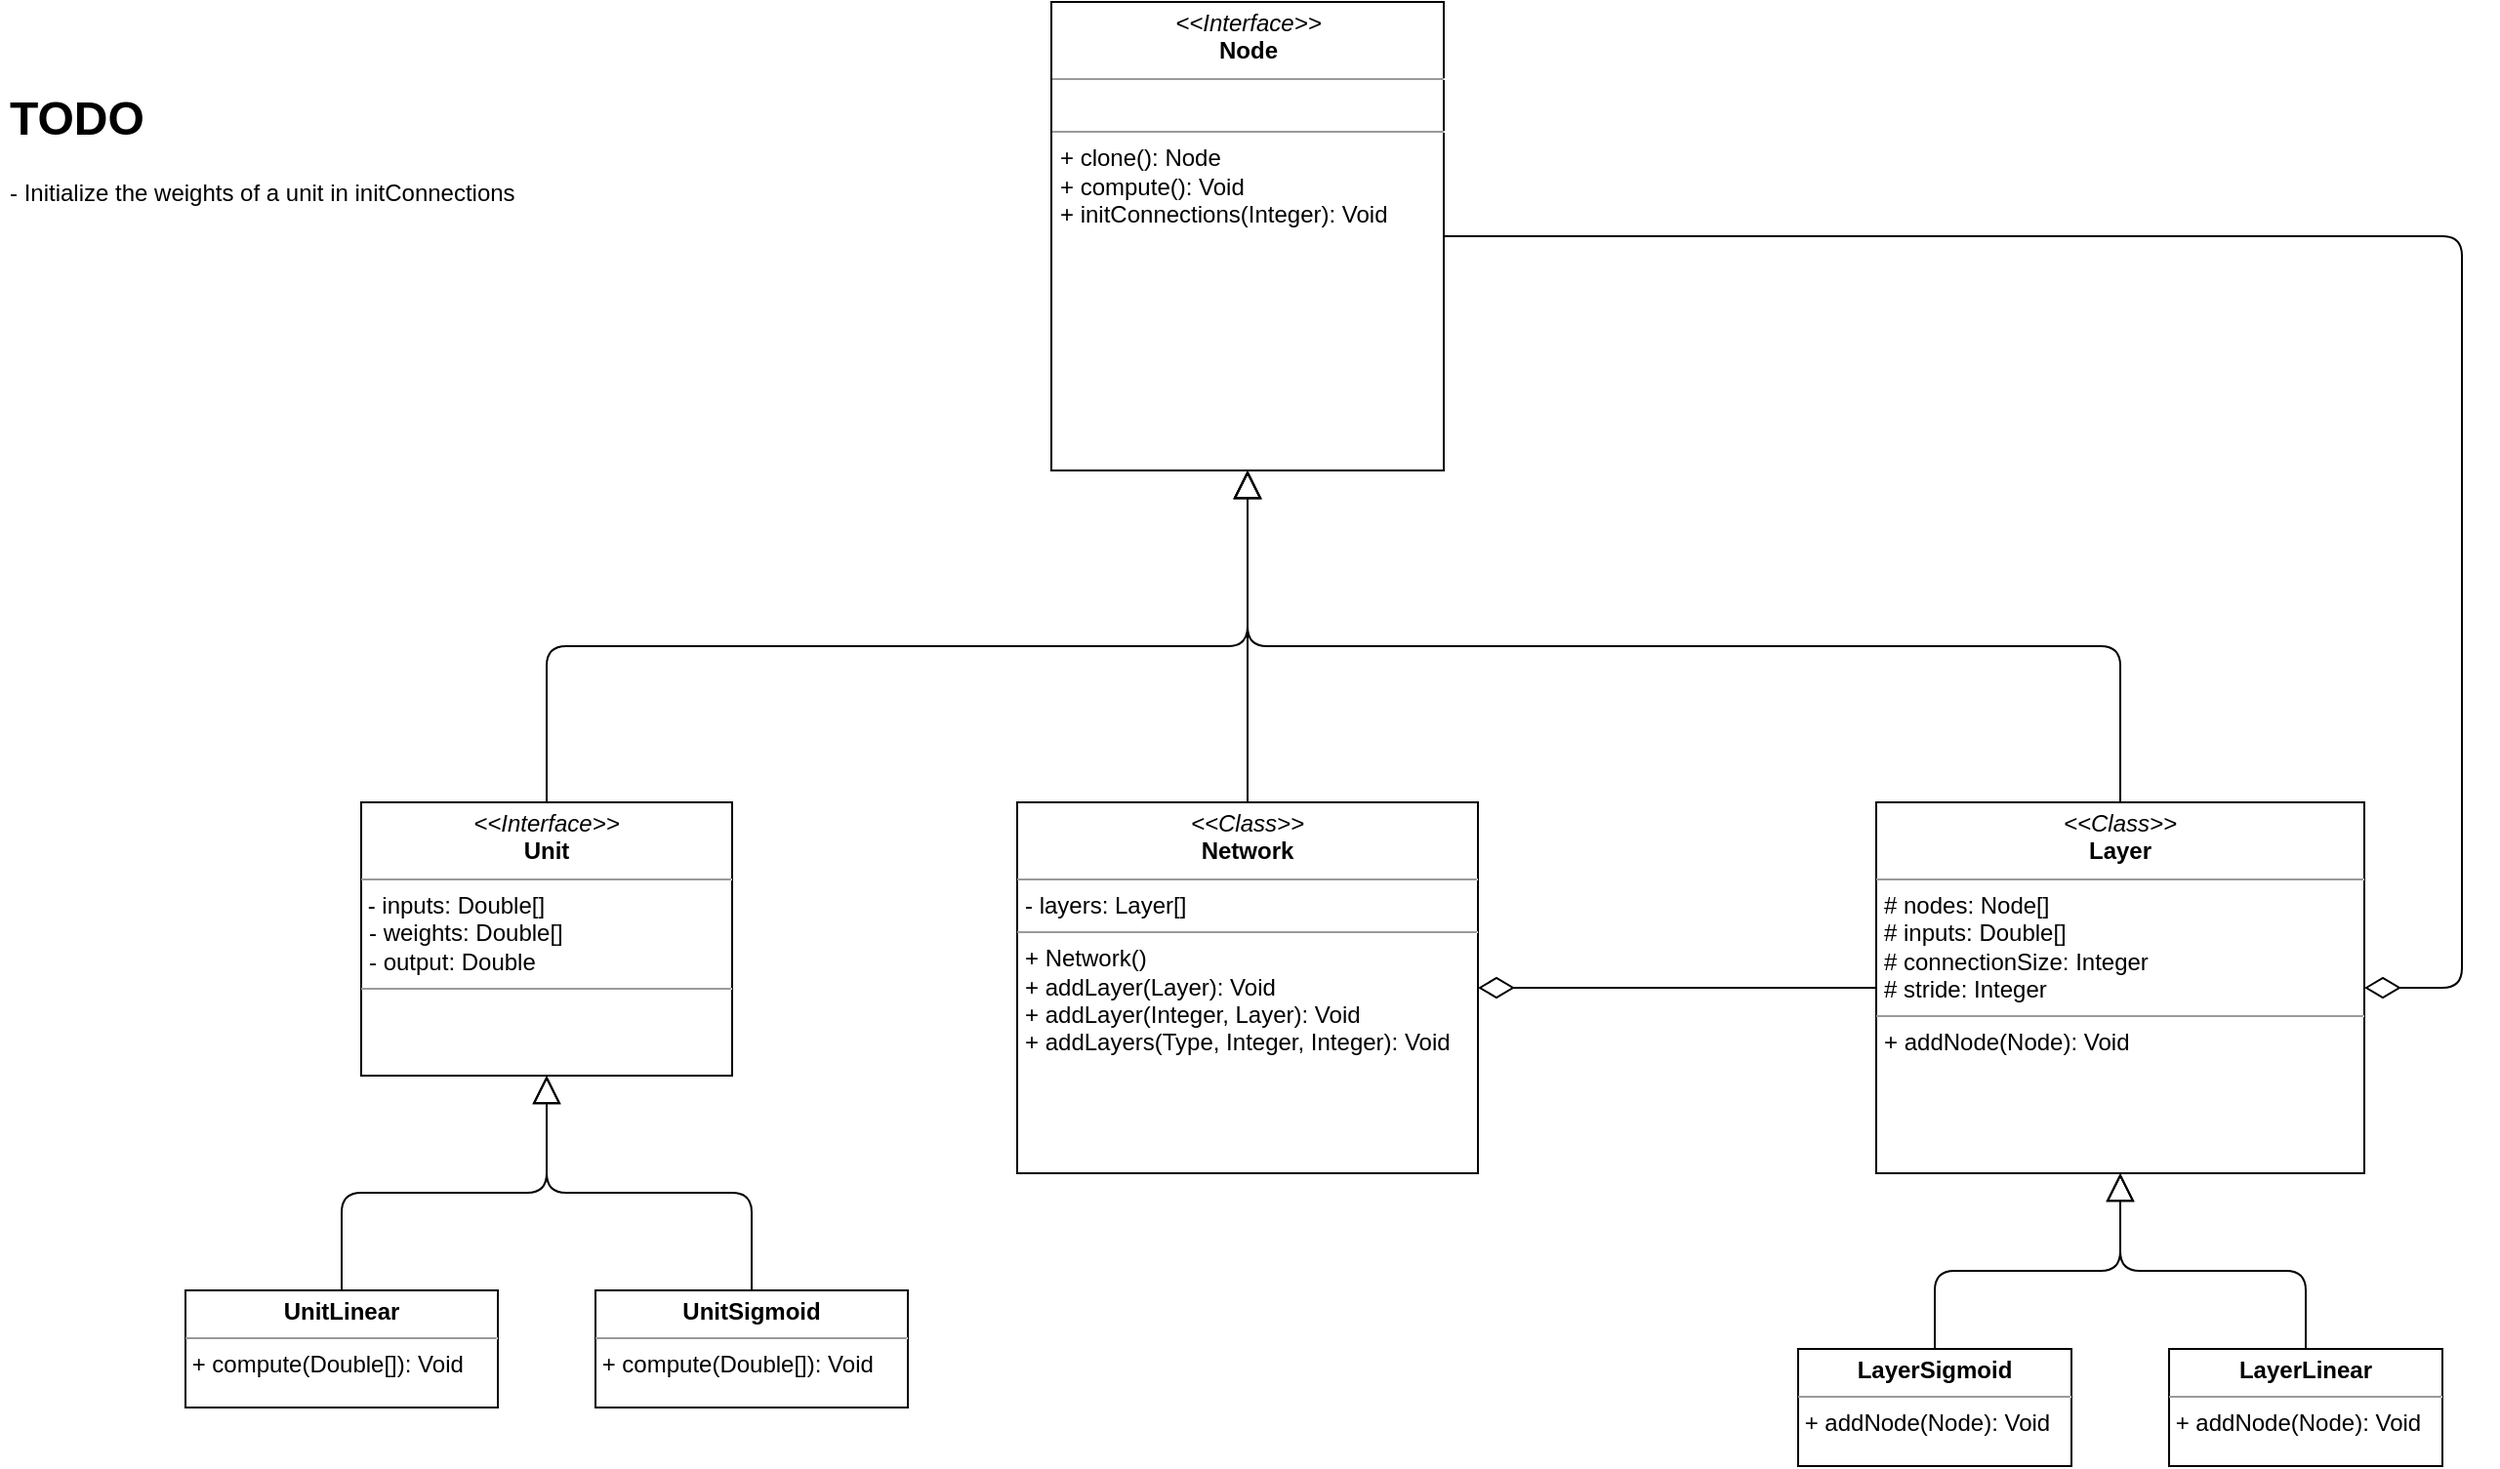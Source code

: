 <mxfile version="21.3.7" type="github">
  <diagram name="Page-1" id="uNkKCIiASawPgkYVZlbz">
    <mxGraphModel dx="1877" dy="1742" grid="1" gridSize="10" guides="1" tooltips="1" connect="1" arrows="1" fold="1" page="1" pageScale="1" pageWidth="827" pageHeight="1169" math="0" shadow="0">
      <root>
        <mxCell id="0" />
        <mxCell id="1" parent="0" />
        <mxCell id="o9NzXwWwgQ-Qjs8sOzDm-34" value="&lt;p style=&quot;margin:0px;margin-top:4px;text-align:center;&quot;&gt;&lt;i&gt;&amp;lt;&amp;lt;Interface&amp;gt;&amp;gt;&lt;/i&gt;&lt;br&gt;&lt;b&gt;Node&lt;/b&gt;&lt;/p&gt;&lt;hr size=&quot;1&quot;&gt;&lt;p style=&quot;margin:0px;margin-left:4px;&quot;&gt;&lt;br&gt;&lt;/p&gt;&lt;hr size=&quot;1&quot;&gt;&lt;p style=&quot;margin:0px;margin-left:4px;&quot;&gt;+ clone(): Node&lt;/p&gt;&lt;p style=&quot;margin:0px;margin-left:4px;&quot;&gt;+ compute(): Void&lt;br&gt;&lt;/p&gt;&lt;p style=&quot;margin:0px;margin-left:4px;&quot;&gt;+ initConnections(Integer): Void&lt;/p&gt;" style="verticalAlign=top;align=left;overflow=fill;fontSize=12;fontFamily=Helvetica;html=1;whiteSpace=wrap;" parent="1" vertex="1">
          <mxGeometry x="497.5" y="-50" width="201" height="240" as="geometry" />
        </mxCell>
        <mxCell id="o9NzXwWwgQ-Qjs8sOzDm-41" style="edgeStyle=orthogonalEdgeStyle;rounded=1;orthogonalLoop=1;jettySize=auto;html=1;endArrow=diamondThin;endFill=0;exitX=0;exitY=0.5;exitDx=0;exitDy=0;endSize=16;startSize=6;targetPerimeterSpacing=0;sourcePerimeterSpacing=0;shadow=0;entryX=1;entryY=0.5;entryDx=0;entryDy=0;" parent="1" source="o9NzXwWwgQ-Qjs8sOzDm-38" target="o9NzXwWwgQ-Qjs8sOzDm-36" edge="1">
          <mxGeometry relative="1" as="geometry" />
        </mxCell>
        <mxCell id="o9NzXwWwgQ-Qjs8sOzDm-69" style="edgeStyle=orthogonalEdgeStyle;shape=connector;rounded=1;orthogonalLoop=1;jettySize=auto;html=1;entryX=0.5;entryY=1;entryDx=0;entryDy=0;labelBackgroundColor=default;strokeColor=default;fontFamily=Helvetica;fontSize=11;fontColor=default;endArrow=block;endFill=0;endSize=12;" parent="1" source="o9NzXwWwgQ-Qjs8sOzDm-36" target="o9NzXwWwgQ-Qjs8sOzDm-34" edge="1">
          <mxGeometry relative="1" as="geometry" />
        </mxCell>
        <mxCell id="AS5Nvz6PnynkbYjA6w8z-19" value="" style="edgeStyle=orthogonalEdgeStyle;shape=connector;rounded=1;orthogonalLoop=1;jettySize=auto;html=1;labelBackgroundColor=default;strokeColor=default;strokeWidth=1;fontFamily=Helvetica;fontSize=11;fontColor=default;endArrow=block;endFill=0;endSize=12;" parent="1" source="o9NzXwWwgQ-Qjs8sOzDm-36" target="o9NzXwWwgQ-Qjs8sOzDm-34" edge="1">
          <mxGeometry relative="1" as="geometry" />
        </mxCell>
        <mxCell id="o9NzXwWwgQ-Qjs8sOzDm-36" value="&lt;p style=&quot;margin:0px;margin-top:4px;text-align:center;&quot;&gt;&lt;i&gt;&amp;lt;&amp;lt;Class&amp;gt;&amp;gt;&lt;/i&gt;&lt;br&gt;&lt;b&gt;Network&lt;/b&gt;&lt;/p&gt;&lt;hr size=&quot;1&quot;&gt;&lt;p style=&quot;margin:0px;margin-left:4px;&quot;&gt;- layers: Layer[]&lt;/p&gt;&lt;hr size=&quot;1&quot;&gt;&lt;p style=&quot;margin:0px;margin-left:4px;&quot;&gt;+ Network()&lt;/p&gt;&lt;p style=&quot;margin:0px;margin-left:4px;&quot;&gt;+ addLayer(Layer): Void&lt;/p&gt;&lt;p style=&quot;margin:0px;margin-left:4px;&quot;&gt;+ addLayer(Integer, Layer): Void&lt;br&gt;&lt;/p&gt;&lt;p style=&quot;margin:0px;margin-left:4px;&quot;&gt;+ addLayers(Type, Integer, Integer): Void&lt;/p&gt;&lt;p style=&quot;margin:0px;margin-left:4px;&quot;&gt;&lt;br&gt;&lt;/p&gt;" style="verticalAlign=top;align=left;overflow=fill;fontSize=12;fontFamily=Helvetica;html=1;whiteSpace=wrap;" parent="1" vertex="1">
          <mxGeometry x="480" y="360" width="236" height="190" as="geometry" />
        </mxCell>
        <mxCell id="AS5Nvz6PnynkbYjA6w8z-20" style="edgeStyle=orthogonalEdgeStyle;shape=connector;rounded=1;orthogonalLoop=1;jettySize=auto;html=1;entryX=0.5;entryY=1;entryDx=0;entryDy=0;labelBackgroundColor=default;strokeColor=default;strokeWidth=1;fontFamily=Helvetica;fontSize=11;fontColor=default;endArrow=block;endFill=0;endSize=12;" parent="1" source="o9NzXwWwgQ-Qjs8sOzDm-37" target="o9NzXwWwgQ-Qjs8sOzDm-34" edge="1">
          <mxGeometry relative="1" as="geometry">
            <Array as="points">
              <mxPoint x="239" y="280" />
              <mxPoint x="598" y="280" />
            </Array>
          </mxGeometry>
        </mxCell>
        <mxCell id="o9NzXwWwgQ-Qjs8sOzDm-37" value="&lt;p style=&quot;margin:0px;margin-top:4px;text-align:center;&quot;&gt;&lt;i&gt;&amp;lt;&amp;lt;Interface&amp;gt;&amp;gt;&lt;/i&gt;&lt;br&gt;&lt;b&gt;Unit&lt;/b&gt;&lt;/p&gt;&lt;hr size=&quot;1&quot;&gt;&lt;p style=&quot;border-color: var(--border-color); margin: 0px 0px 0px 4px;&quot;&gt;&lt;/p&gt;&amp;nbsp;- inputs: Double[]&lt;p style=&quot;border-color: var(--border-color); margin: 0px 0px 0px 4px;&quot;&gt;- weights: Double[]&lt;/p&gt;&lt;p style=&quot;border-color: var(--border-color); margin: 0px 0px 0px 4px;&quot;&gt;- output: Double&lt;/p&gt;&lt;hr size=&quot;1&quot;&gt;&lt;p style=&quot;margin:0px;margin-left:4px;&quot;&gt;&lt;br&gt;&lt;/p&gt;" style="verticalAlign=top;align=left;overflow=fill;fontSize=12;fontFamily=Helvetica;html=1;whiteSpace=wrap;" parent="1" vertex="1">
          <mxGeometry x="144" y="360" width="190" height="140" as="geometry" />
        </mxCell>
        <mxCell id="AS5Nvz6PnynkbYjA6w8z-23" style="edgeStyle=orthogonalEdgeStyle;shape=connector;rounded=1;orthogonalLoop=1;jettySize=auto;html=1;labelBackgroundColor=default;strokeColor=default;strokeWidth=1;fontFamily=Helvetica;fontSize=11;fontColor=default;endArrow=block;endFill=0;endSize=12;" parent="1" source="o9NzXwWwgQ-Qjs8sOzDm-38" target="o9NzXwWwgQ-Qjs8sOzDm-34" edge="1">
          <mxGeometry relative="1" as="geometry">
            <Array as="points">
              <mxPoint x="1045" y="280" />
              <mxPoint x="598" y="280" />
            </Array>
          </mxGeometry>
        </mxCell>
        <mxCell id="AS5Nvz6PnynkbYjA6w8z-25" style="edgeStyle=orthogonalEdgeStyle;shape=connector;rounded=1;orthogonalLoop=1;jettySize=auto;html=1;labelBackgroundColor=default;strokeColor=default;strokeWidth=1;fontFamily=Helvetica;fontSize=11;fontColor=default;endArrow=diamondThin;endFill=0;endSize=16;jumpStyle=none;exitX=1;exitY=0.5;exitDx=0;exitDy=0;" parent="1" source="o9NzXwWwgQ-Qjs8sOzDm-34" target="o9NzXwWwgQ-Qjs8sOzDm-38" edge="1">
          <mxGeometry relative="1" as="geometry">
            <Array as="points">
              <mxPoint x="1220" y="70" />
              <mxPoint x="1220" y="455" />
            </Array>
          </mxGeometry>
        </mxCell>
        <mxCell id="o9NzXwWwgQ-Qjs8sOzDm-38" value="&lt;p style=&quot;margin:0px;margin-top:4px;text-align:center;&quot;&gt;&lt;i&gt;&amp;lt;&amp;lt;Class&amp;gt;&amp;gt;&lt;/i&gt;&lt;br&gt;&lt;b&gt;Layer&lt;/b&gt;&lt;/p&gt;&lt;hr size=&quot;1&quot;&gt;&lt;p style=&quot;margin:0px;margin-left:4px;&quot;&gt;&lt;span style=&quot;background-color: initial;&quot;&gt;# nodes: Node[]&lt;/span&gt;&lt;br&gt;&lt;/p&gt;&lt;p style=&quot;margin:0px;margin-left:4px;&quot;&gt;&lt;span style=&quot;background-color: initial;&quot;&gt;# inputs: Double[]&lt;/span&gt;&lt;/p&gt;&lt;p style=&quot;margin:0px;margin-left:4px;&quot;&gt;# connectionSize: Integer&lt;/p&gt;&lt;p style=&quot;margin:0px;margin-left:4px;&quot;&gt;# stride: Integer&lt;/p&gt;&lt;hr size=&quot;1&quot;&gt;&lt;p style=&quot;margin:0px;margin-left:4px;&quot;&gt;+ addNode(Node): Void&lt;/p&gt;" style="verticalAlign=top;align=left;overflow=fill;fontSize=12;fontFamily=Helvetica;html=1;whiteSpace=wrap;" parent="1" vertex="1">
          <mxGeometry x="920" y="360" width="250" height="190" as="geometry" />
        </mxCell>
        <mxCell id="T5NpYa1NAQFHGdYFaUQo-2" value="&lt;h1&gt;TODO&lt;/h1&gt;&lt;p&gt;- Initialize the weights of a unit in initConnections&amp;nbsp;&lt;/p&gt;" style="text;html=1;strokeColor=none;fillColor=none;spacing=5;spacingTop=-20;whiteSpace=wrap;overflow=hidden;rounded=0;" parent="1" vertex="1">
          <mxGeometry x="-41" y="-10" width="350" height="120" as="geometry" />
        </mxCell>
        <mxCell id="AS5Nvz6PnynkbYjA6w8z-11" style="edgeStyle=orthogonalEdgeStyle;shape=connector;rounded=1;orthogonalLoop=1;jettySize=auto;html=1;entryX=0.5;entryY=1;entryDx=0;entryDy=0;labelBackgroundColor=default;strokeColor=default;strokeWidth=1;fontFamily=Helvetica;fontSize=11;fontColor=default;endArrow=block;endFill=0;endSize=12;" parent="1" source="AS5Nvz6PnynkbYjA6w8z-6" target="o9NzXwWwgQ-Qjs8sOzDm-37" edge="1">
          <mxGeometry relative="1" as="geometry" />
        </mxCell>
        <mxCell id="AS5Nvz6PnynkbYjA6w8z-6" value="&lt;p style=&quot;margin:0px;margin-top:4px;text-align:center;&quot;&gt;&lt;b&gt;UnitLinear&lt;/b&gt;&lt;/p&gt;&lt;hr size=&quot;1&quot;&gt;&lt;div style=&quot;height:2px;&quot;&gt;&amp;nbsp;+ compute(Double[]): Void&lt;/div&gt;" style="verticalAlign=top;align=left;overflow=fill;fontSize=12;fontFamily=Helvetica;html=1;whiteSpace=wrap;" parent="1" vertex="1">
          <mxGeometry x="54" y="610" width="160" height="60" as="geometry" />
        </mxCell>
        <mxCell id="AS5Nvz6PnynkbYjA6w8z-12" style="edgeStyle=orthogonalEdgeStyle;shape=connector;rounded=1;orthogonalLoop=1;jettySize=auto;html=1;entryX=0.5;entryY=1;entryDx=0;entryDy=0;labelBackgroundColor=default;strokeColor=default;strokeWidth=1;fontFamily=Helvetica;fontSize=11;fontColor=default;endArrow=block;endFill=0;endSize=12;" parent="1" source="AS5Nvz6PnynkbYjA6w8z-7" target="o9NzXwWwgQ-Qjs8sOzDm-37" edge="1">
          <mxGeometry relative="1" as="geometry" />
        </mxCell>
        <mxCell id="AS5Nvz6PnynkbYjA6w8z-7" value="&lt;p style=&quot;margin:0px;margin-top:4px;text-align:center;&quot;&gt;&lt;b&gt;UnitSigmoid&lt;/b&gt;&lt;/p&gt;&lt;hr size=&quot;1&quot;&gt;&lt;div style=&quot;height:2px;&quot;&gt;&amp;nbsp;+ compute(Double[]): Void&lt;/div&gt;" style="verticalAlign=top;align=left;overflow=fill;fontSize=12;fontFamily=Helvetica;html=1;whiteSpace=wrap;" parent="1" vertex="1">
          <mxGeometry x="264" y="610" width="160" height="60" as="geometry" />
        </mxCell>
        <mxCell id="AS5Nvz6PnynkbYjA6w8z-21" style="edgeStyle=orthogonalEdgeStyle;shape=connector;rounded=1;orthogonalLoop=1;jettySize=auto;html=1;entryX=0.5;entryY=1;entryDx=0;entryDy=0;labelBackgroundColor=default;strokeColor=default;strokeWidth=1;fontFamily=Helvetica;fontSize=11;fontColor=default;endArrow=block;endFill=0;endSize=12;" parent="1" source="AS5Nvz6PnynkbYjA6w8z-13" target="o9NzXwWwgQ-Qjs8sOzDm-38" edge="1">
          <mxGeometry relative="1" as="geometry" />
        </mxCell>
        <mxCell id="AS5Nvz6PnynkbYjA6w8z-13" value="&lt;p style=&quot;margin:0px;margin-top:4px;text-align:center;&quot;&gt;&lt;b&gt;LayerLinear&lt;/b&gt;&lt;/p&gt;&lt;hr size=&quot;1&quot;&gt;&lt;div style=&quot;height:2px;&quot;&gt;&amp;nbsp;+ addNode(Node): Void&lt;/div&gt;" style="verticalAlign=top;align=left;overflow=fill;fontSize=12;fontFamily=Helvetica;html=1;whiteSpace=wrap;" parent="1" vertex="1">
          <mxGeometry x="1070" y="640" width="140" height="60" as="geometry" />
        </mxCell>
        <mxCell id="AS5Nvz6PnynkbYjA6w8z-22" style="edgeStyle=orthogonalEdgeStyle;shape=connector;rounded=1;orthogonalLoop=1;jettySize=auto;html=1;labelBackgroundColor=default;strokeColor=default;strokeWidth=1;fontFamily=Helvetica;fontSize=11;fontColor=default;endArrow=block;endFill=0;endSize=12;" parent="1" source="AS5Nvz6PnynkbYjA6w8z-15" target="o9NzXwWwgQ-Qjs8sOzDm-38" edge="1">
          <mxGeometry relative="1" as="geometry" />
        </mxCell>
        <mxCell id="AS5Nvz6PnynkbYjA6w8z-15" value="&lt;p style=&quot;margin:0px;margin-top:4px;text-align:center;&quot;&gt;&lt;b&gt;LayerSigmoid&lt;/b&gt;&lt;/p&gt;&lt;hr size=&quot;1&quot;&gt;&lt;div style=&quot;height:2px;&quot;&gt;&amp;nbsp;+ addNode(Node): Void&lt;/div&gt;" style="verticalAlign=top;align=left;overflow=fill;fontSize=12;fontFamily=Helvetica;html=1;whiteSpace=wrap;" parent="1" vertex="1">
          <mxGeometry x="880" y="640" width="140" height="60" as="geometry" />
        </mxCell>
      </root>
    </mxGraphModel>
  </diagram>
</mxfile>
